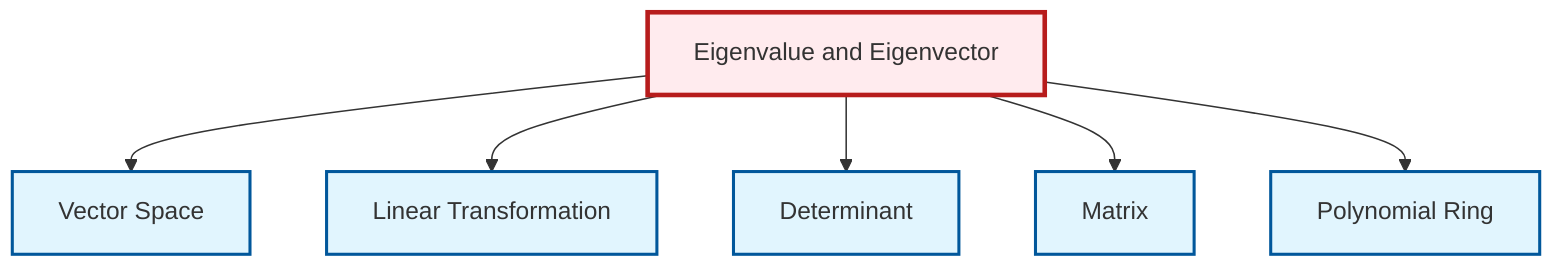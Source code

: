 graph TD
    classDef definition fill:#e1f5fe,stroke:#01579b,stroke-width:2px
    classDef theorem fill:#f3e5f5,stroke:#4a148c,stroke-width:2px
    classDef axiom fill:#fff3e0,stroke:#e65100,stroke-width:2px
    classDef example fill:#e8f5e9,stroke:#1b5e20,stroke-width:2px
    classDef current fill:#ffebee,stroke:#b71c1c,stroke-width:3px
    def-vector-space["Vector Space"]:::definition
    def-matrix["Matrix"]:::definition
    def-eigenvalue-eigenvector["Eigenvalue and Eigenvector"]:::definition
    def-polynomial-ring["Polynomial Ring"]:::definition
    def-linear-transformation["Linear Transformation"]:::definition
    def-determinant["Determinant"]:::definition
    def-eigenvalue-eigenvector --> def-vector-space
    def-eigenvalue-eigenvector --> def-linear-transformation
    def-eigenvalue-eigenvector --> def-determinant
    def-eigenvalue-eigenvector --> def-matrix
    def-eigenvalue-eigenvector --> def-polynomial-ring
    class def-eigenvalue-eigenvector current